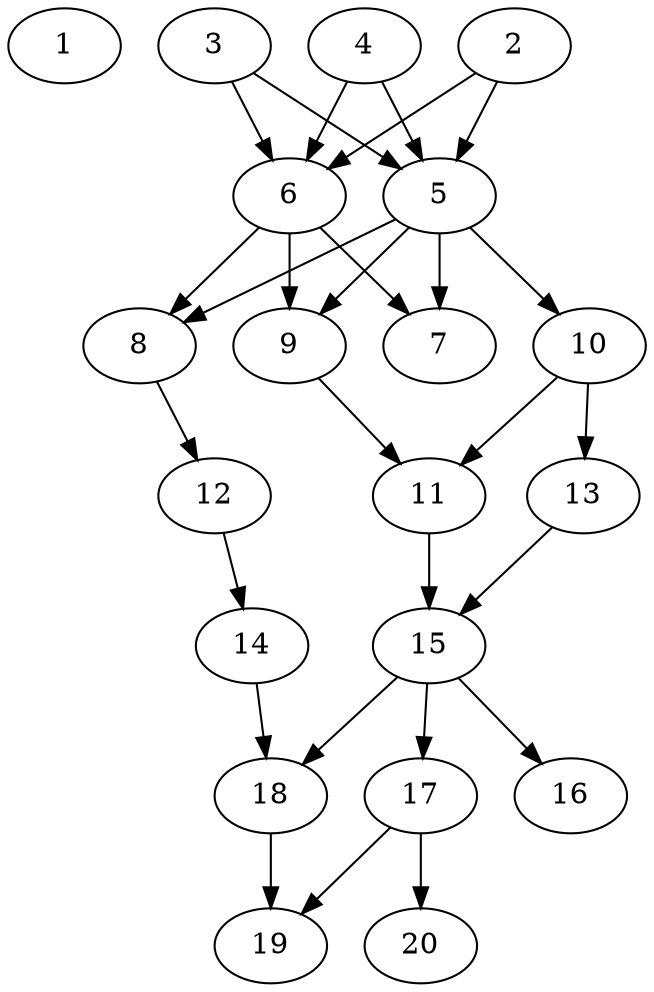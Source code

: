 // DAG automatically generated by daggen at Sat Jul 27 15:36:52 2019
// ./daggen --dot -n 20 --ccr 0.4 --fat 0.4 --regular 0.5 --density 0.8 --mindata 5242880 --maxdata 52428800 
digraph G {
  1 [size="90490880", alpha="0.09", expect_size="36196352"] 
  2 [size="60894720", alpha="0.01", expect_size="24357888"] 
  2 -> 5 [size ="24357888"]
  2 -> 6 [size ="24357888"]
  3 [size="97991680", alpha="0.07", expect_size="39196672"] 
  3 -> 5 [size ="39196672"]
  3 -> 6 [size ="39196672"]
  4 [size="19000320", alpha="0.16", expect_size="7600128"] 
  4 -> 5 [size ="7600128"]
  4 -> 6 [size ="7600128"]
  5 [size="33134080", alpha="0.10", expect_size="13253632"] 
  5 -> 7 [size ="13253632"]
  5 -> 8 [size ="13253632"]
  5 -> 9 [size ="13253632"]
  5 -> 10 [size ="13253632"]
  6 [size="58393600", alpha="0.07", expect_size="23357440"] 
  6 -> 7 [size ="23357440"]
  6 -> 8 [size ="23357440"]
  6 -> 9 [size ="23357440"]
  7 [size="95283200", alpha="0.05", expect_size="38113280"] 
  8 [size="93780480", alpha="0.11", expect_size="37512192"] 
  8 -> 12 [size ="37512192"]
  9 [size="83635200", alpha="0.09", expect_size="33454080"] 
  9 -> 11 [size ="33454080"]
  10 [size="38635520", alpha="0.03", expect_size="15454208"] 
  10 -> 11 [size ="15454208"]
  10 -> 13 [size ="15454208"]
  11 [size="115353600", alpha="0.14", expect_size="46141440"] 
  11 -> 15 [size ="46141440"]
  12 [size="51228160", alpha="0.10", expect_size="20491264"] 
  12 -> 14 [size ="20491264"]
  13 [size="59036160", alpha="0.14", expect_size="23614464"] 
  13 -> 15 [size ="23614464"]
  14 [size="101629440", alpha="0.16", expect_size="40651776"] 
  14 -> 18 [size ="40651776"]
  15 [size="75942400", alpha="0.03", expect_size="30376960"] 
  15 -> 16 [size ="30376960"]
  15 -> 17 [size ="30376960"]
  15 -> 18 [size ="30376960"]
  16 [size="19591680", alpha="0.13", expect_size="7836672"] 
  17 [size="60618240", alpha="0.11", expect_size="24247296"] 
  17 -> 19 [size ="24247296"]
  17 -> 20 [size ="24247296"]
  18 [size="91368960", alpha="0.04", expect_size="36547584"] 
  18 -> 19 [size ="36547584"]
  19 [size="39616000", alpha="0.04", expect_size="15846400"] 
  20 [size="95603200", alpha="0.07", expect_size="38241280"] 
}
